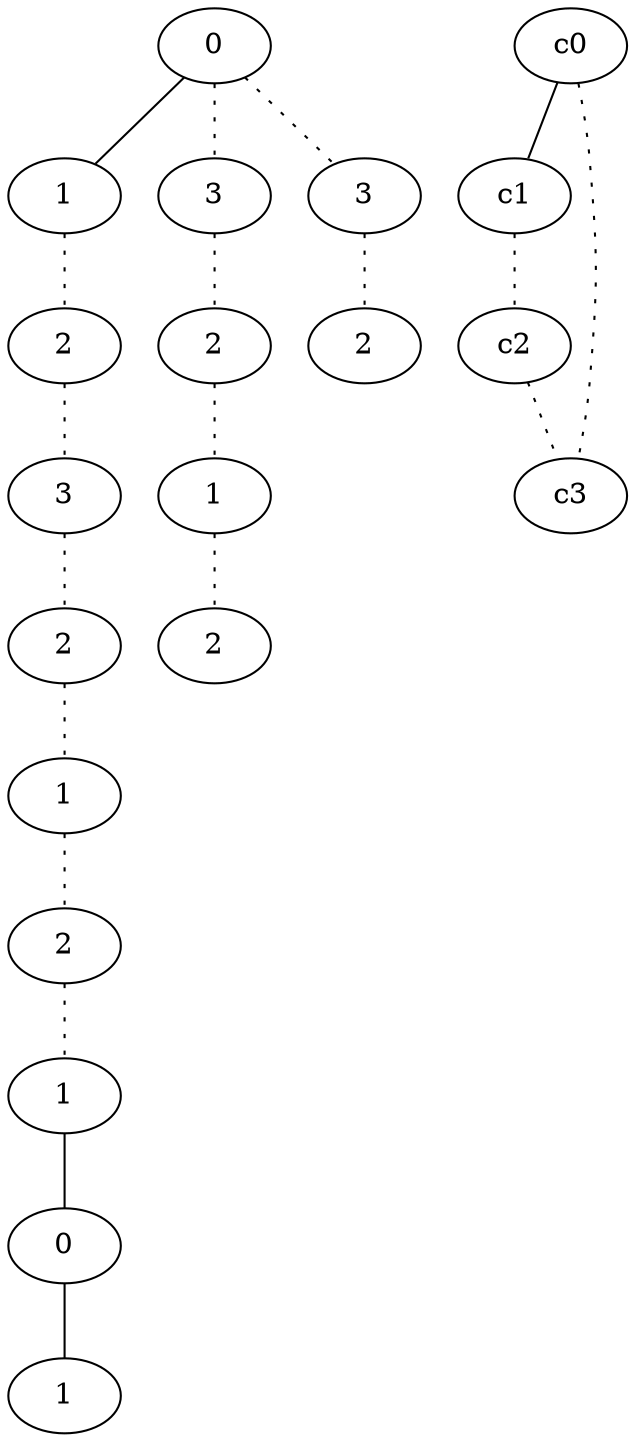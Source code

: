 graph {
a0[label=0];
a1[label=1];
a2[label=2];
a3[label=3];
a4[label=2];
a5[label=1];
a6[label=2];
a7[label=1];
a8[label=0];
a9[label=1];
a10[label=3];
a11[label=2];
a12[label=1];
a13[label=2];
a14[label=3];
a15[label=2];
a0 -- a1;
a0 -- a10 [style=dotted];
a0 -- a14 [style=dotted];
a1 -- a2 [style=dotted];
a2 -- a3 [style=dotted];
a3 -- a4 [style=dotted];
a4 -- a5 [style=dotted];
a5 -- a6 [style=dotted];
a6 -- a7 [style=dotted];
a7 -- a8;
a8 -- a9;
a10 -- a11 [style=dotted];
a11 -- a12 [style=dotted];
a12 -- a13 [style=dotted];
a14 -- a15 [style=dotted];
c0 -- c1;
c0 -- c3 [style=dotted];
c1 -- c2 [style=dotted];
c2 -- c3 [style=dotted];
}
